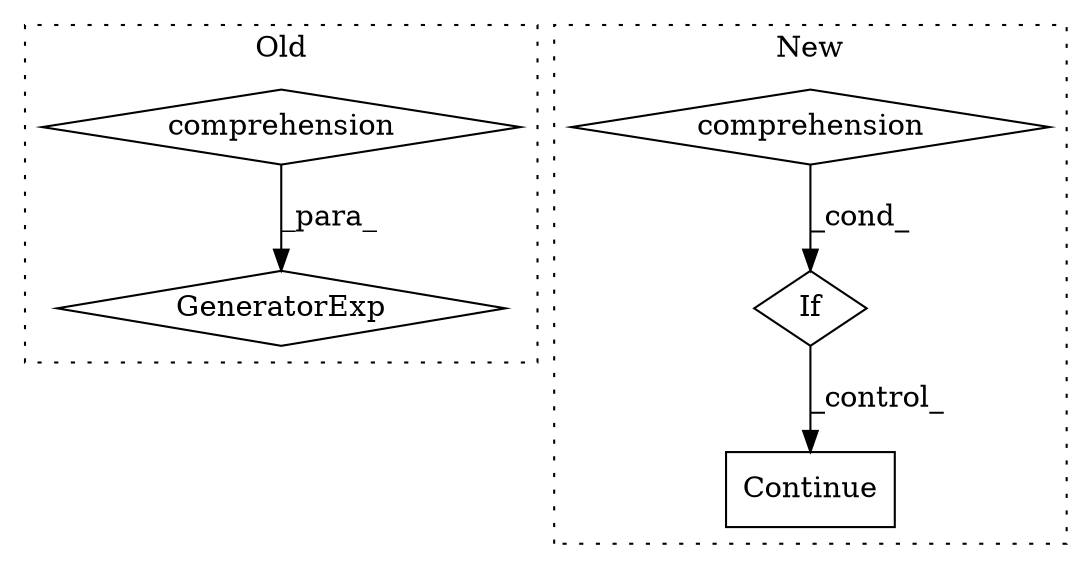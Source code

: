 digraph G {
subgraph cluster0 {
1 [label="GeneratorExp" a="55" s="4600" l="3" shape="diamond"];
3 [label="comprehension" a="45" s="4633" l="3" shape="diamond"];
label = "Old";
style="dotted";
}
subgraph cluster1 {
2 [label="Continue" a="43" s="10545" l="8" shape="box"];
4 [label="If" a="96" s="10498" l="3" shape="diamond"];
5 [label="comprehension" a="45" s="9966" l="3" shape="diamond"];
label = "New";
style="dotted";
}
3 -> 1 [label="_para_"];
4 -> 2 [label="_control_"];
5 -> 4 [label="_cond_"];
}
